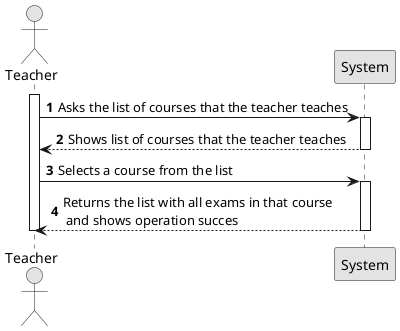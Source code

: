 @startuml
'https://plantuml.com/sequence-diagram
skinparam monochrome true
skinparam packageStyle rect
skinparam defaultFontName FG Virgil
skinparam shadowing false
autonumber

actor Teacher as Teacher

activate Teacher

Teacher -> System: Asks the list of courses that the teacher teaches
activate System
System --> Teacher : Shows list of courses that the teacher teaches
deactivate System
Teacher -> System: Selects a course from the list
activate System
System --> Teacher: Returns the list with all exams in that course \n and shows operation succes
deactivate System

deactivate Teacher
@enduml